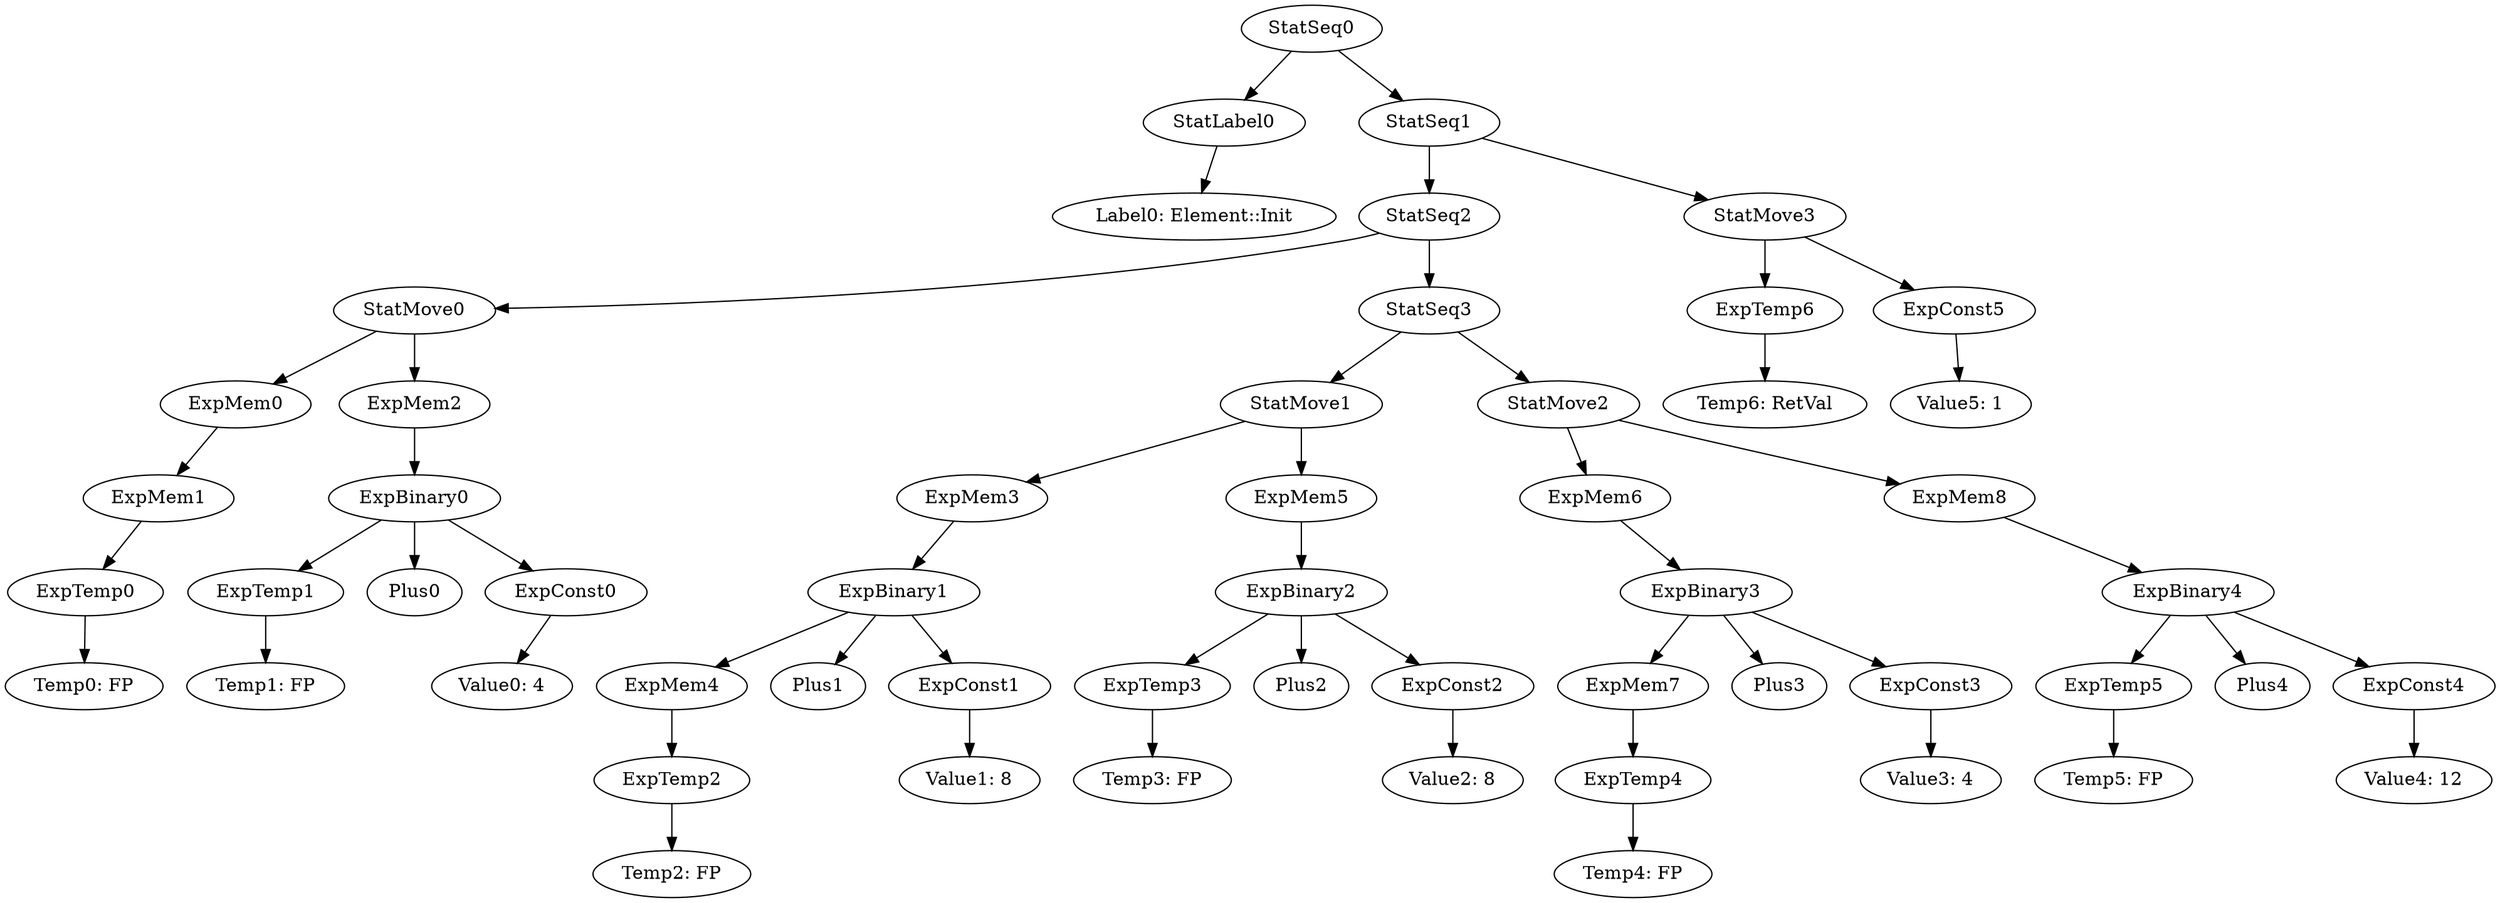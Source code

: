 digraph {
	ordering = out;
	StatMove3 -> ExpTemp6;
	StatMove3 -> ExpConst5;
	ExpTemp6 -> "Temp6: RetVal";
	ExpConst4 -> "Value4: 12";
	ExpBinary4 -> ExpTemp5;
	ExpBinary4 -> Plus4;
	ExpBinary4 -> ExpConst4;
	StatMove2 -> ExpMem6;
	StatMove2 -> ExpMem8;
	ExpMem6 -> ExpBinary3;
	ExpConst3 -> "Value3: 4";
	ExpConst5 -> "Value5: 1";
	ExpBinary3 -> ExpMem7;
	ExpBinary3 -> Plus3;
	ExpBinary3 -> ExpConst3;
	ExpTemp4 -> "Temp4: FP";
	StatMove0 -> ExpMem0;
	StatMove0 -> ExpMem2;
	StatSeq3 -> StatMove1;
	StatSeq3 -> StatMove2;
	ExpConst0 -> "Value0: 4";
	ExpMem1 -> ExpTemp0;
	StatLabel0 -> "Label0: Element::Init";
	ExpTemp5 -> "Temp5: FP";
	ExpTemp1 -> "Temp1: FP";
	StatSeq0 -> StatLabel0;
	StatSeq0 -> StatSeq1;
	ExpTemp3 -> "Temp3: FP";
	ExpMem7 -> ExpTemp4;
	ExpTemp0 -> "Temp0: FP";
	ExpMem2 -> ExpBinary0;
	ExpMem0 -> ExpMem1;
	ExpBinary1 -> ExpMem4;
	ExpBinary1 -> Plus1;
	ExpBinary1 -> ExpConst1;
	ExpMem3 -> ExpBinary1;
	StatSeq2 -> StatMove0;
	StatSeq2 -> StatSeq3;
	ExpTemp2 -> "Temp2: FP";
	ExpBinary0 -> ExpTemp1;
	ExpBinary0 -> Plus0;
	ExpBinary0 -> ExpConst0;
	ExpMem4 -> ExpTemp2;
	StatSeq1 -> StatSeq2;
	StatSeq1 -> StatMove3;
	ExpConst1 -> "Value1: 8";
	ExpMem8 -> ExpBinary4;
	ExpBinary2 -> ExpTemp3;
	ExpBinary2 -> Plus2;
	ExpBinary2 -> ExpConst2;
	ExpConst2 -> "Value2: 8";
	StatMove1 -> ExpMem3;
	StatMove1 -> ExpMem5;
	ExpMem5 -> ExpBinary2;
}


